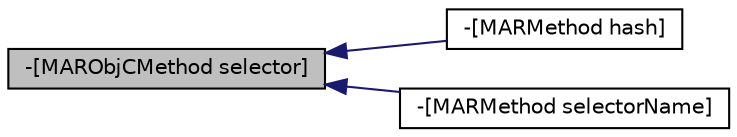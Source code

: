 digraph "-[MARObjCMethod selector]"
{
  edge [fontname="Helvetica",fontsize="10",labelfontname="Helvetica",labelfontsize="10"];
  node [fontname="Helvetica",fontsize="10",shape=record];
  rankdir="LR";
  Node5 [label="-[MARObjCMethod selector]",height=0.2,width=0.4,color="black", fillcolor="grey75", style="filled", fontcolor="black"];
  Node5 -> Node6 [dir="back",color="midnightblue",fontsize="10",style="solid",fontname="Helvetica"];
  Node6 [label="-[MARMethod hash]",height=0.2,width=0.4,color="black", fillcolor="white", style="filled",URL="$interface_m_a_r_method.html#af5182ffd18f37fce598b274d6f6d8247"];
  Node5 -> Node7 [dir="back",color="midnightblue",fontsize="10",style="solid",fontname="Helvetica"];
  Node7 [label="-[MARMethod selectorName]",height=0.2,width=0.4,color="black", fillcolor="white", style="filled",URL="$interface_m_a_r_method.html#a085d3384e7f4ddcf669370e7cdbd922b"];
}
